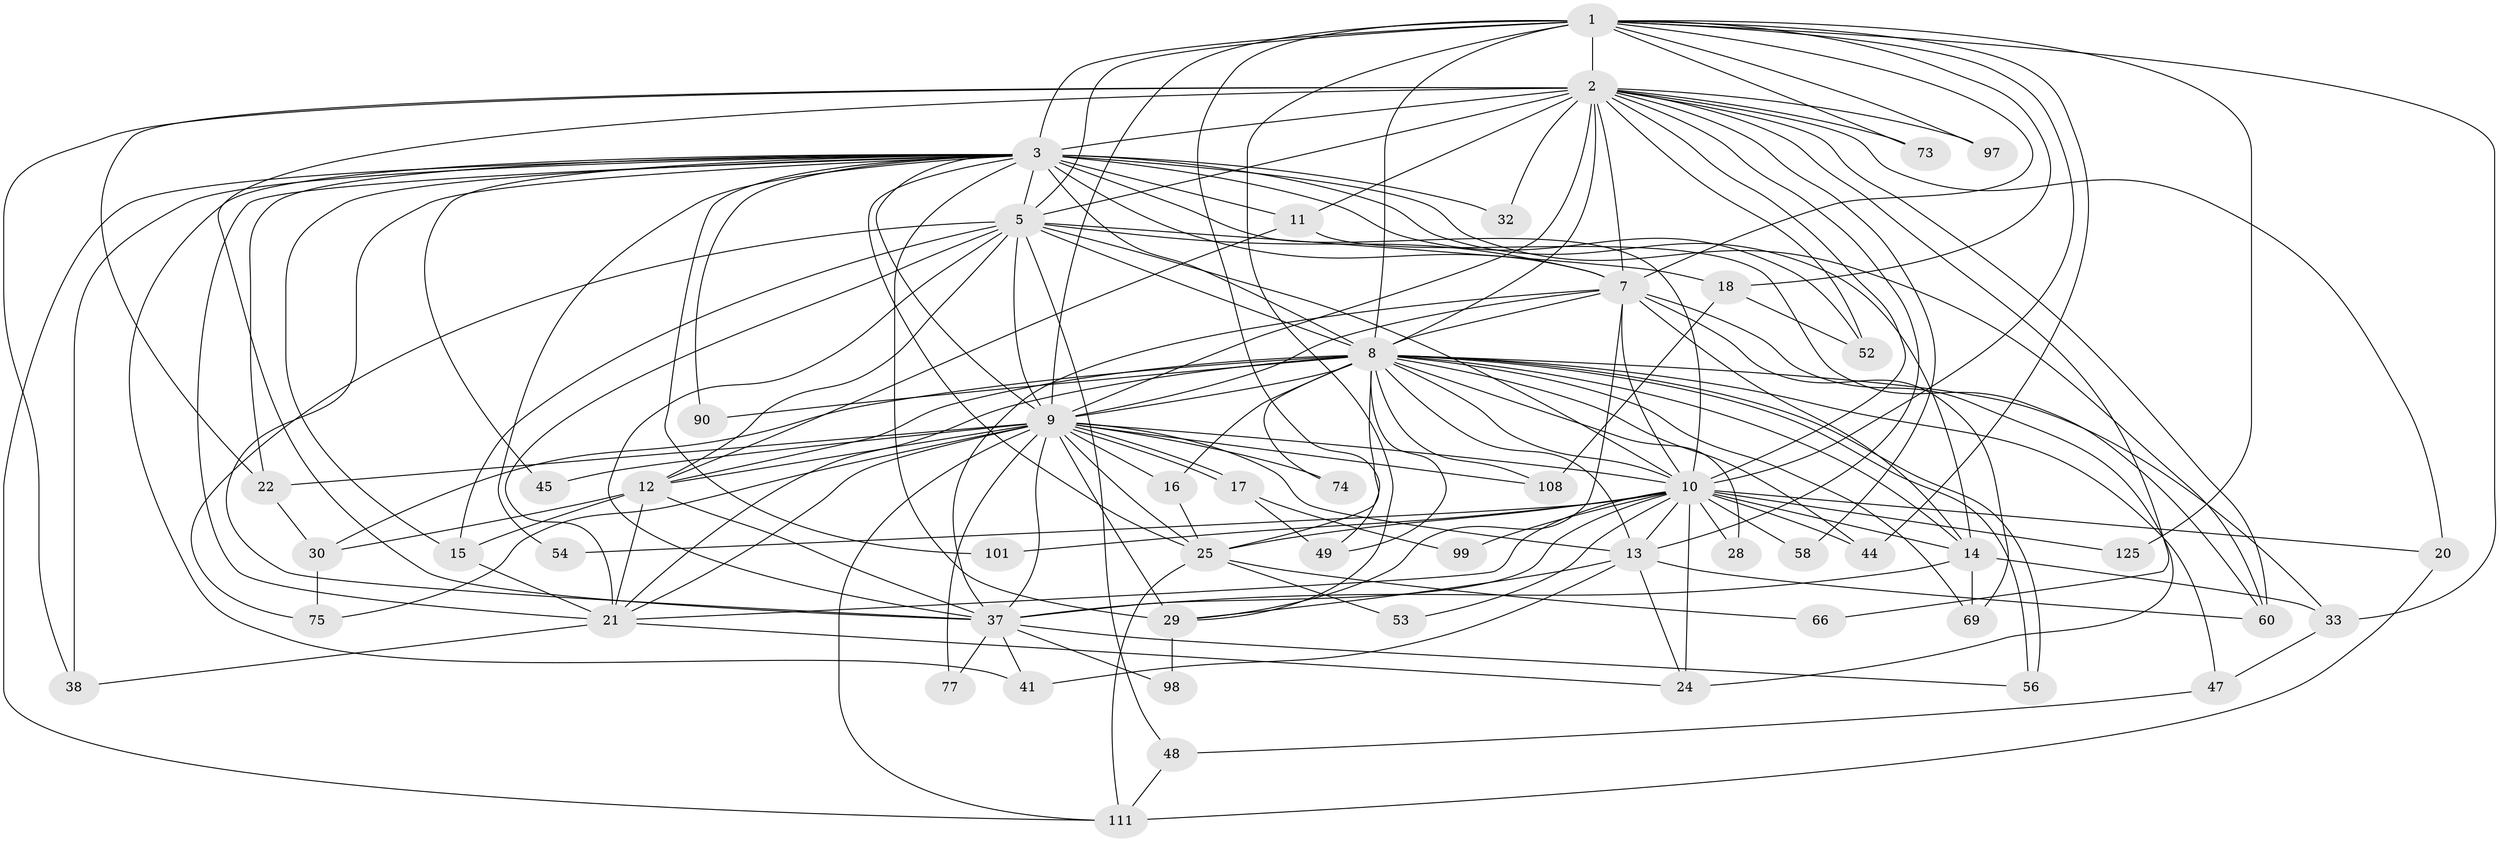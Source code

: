 // original degree distribution, {21: 0.014598540145985401, 15: 0.0072992700729927005, 20: 0.0072992700729927005, 17: 0.014598540145985401, 23: 0.0072992700729927005, 37: 0.0072992700729927005, 29: 0.0072992700729927005, 25: 0.0072992700729927005, 5: 0.043795620437956206, 6: 0.029197080291970802, 4: 0.0948905109489051, 3: 0.22627737226277372, 2: 0.5036496350364964, 12: 0.0072992700729927005, 7: 0.0072992700729927005, 8: 0.0072992700729927005, 9: 0.0072992700729927005}
// Generated by graph-tools (version 1.1) at 2025/17/03/04/25 18:17:19]
// undirected, 54 vertices, 163 edges
graph export_dot {
graph [start="1"]
  node [color=gray90,style=filled];
  1;
  2 [super="+96+6+50+46+36"];
  3 [super="+121+4"];
  5 [super="+117"];
  7 [super="+27+40+70"];
  8 [super="+72+64"];
  9;
  10;
  11;
  12 [super="+91+78"];
  13 [super="+102+34"];
  14 [super="+114+19+26"];
  15;
  16 [super="+87"];
  17;
  18 [super="+93"];
  20;
  21 [super="+116+113+128+81+94+84"];
  22 [super="+103+124"];
  24 [super="+57"];
  25 [super="+100"];
  28;
  29 [super="+65+35"];
  30;
  32 [super="+67"];
  33 [super="+61"];
  37 [super="+43+83+133+55+76+89"];
  38;
  41;
  44 [super="+120"];
  45;
  47;
  48;
  49 [super="+134"];
  52 [super="+86"];
  53;
  54;
  56 [super="+95"];
  58;
  60 [super="+118"];
  66;
  69 [super="+80"];
  73;
  74;
  75 [super="+132"];
  77;
  90;
  97;
  98;
  99;
  101;
  108 [super="+115"];
  111 [super="+123+135"];
  125;
  1 -- 2 [weight=2];
  1 -- 3 [weight=4];
  1 -- 5;
  1 -- 7 [weight=2];
  1 -- 8;
  1 -- 9;
  1 -- 10;
  1 -- 18 [weight=2];
  1 -- 33;
  1 -- 73;
  1 -- 97;
  1 -- 125;
  1 -- 44;
  1 -- 29;
  1 -- 49;
  2 -- 3 [weight=6];
  2 -- 5 [weight=2];
  2 -- 7 [weight=3];
  2 -- 8 [weight=6];
  2 -- 9 [weight=2];
  2 -- 10 [weight=2];
  2 -- 32;
  2 -- 66;
  2 -- 11;
  2 -- 73;
  2 -- 20;
  2 -- 22 [weight=2];
  2 -- 97;
  2 -- 60 [weight=2];
  2 -- 52;
  2 -- 58;
  2 -- 13;
  2 -- 37 [weight=2];
  2 -- 38;
  3 -- 5 [weight=2];
  3 -- 7 [weight=3];
  3 -- 8 [weight=5];
  3 -- 9 [weight=3];
  3 -- 10 [weight=2];
  3 -- 15;
  3 -- 29;
  3 -- 32 [weight=3];
  3 -- 54;
  3 -- 37 [weight=3];
  3 -- 21 [weight=4];
  3 -- 14 [weight=2];
  3 -- 11 [weight=2];
  3 -- 22;
  3 -- 25;
  3 -- 90;
  3 -- 38;
  3 -- 101;
  3 -- 41;
  3 -- 45;
  3 -- 111;
  3 -- 52;
  3 -- 60;
  5 -- 7;
  5 -- 8 [weight=2];
  5 -- 9;
  5 -- 10;
  5 -- 15;
  5 -- 18;
  5 -- 21;
  5 -- 37;
  5 -- 48;
  5 -- 75;
  5 -- 12;
  7 -- 8;
  7 -- 9 [weight=2];
  7 -- 10;
  7 -- 29;
  7 -- 69;
  7 -- 14;
  7 -- 24;
  7 -- 37;
  8 -- 9;
  8 -- 10;
  8 -- 12 [weight=2];
  8 -- 13;
  8 -- 14;
  8 -- 16;
  8 -- 21 [weight=2];
  8 -- 28;
  8 -- 30;
  8 -- 33;
  8 -- 44;
  8 -- 47;
  8 -- 49;
  8 -- 56;
  8 -- 56;
  8 -- 69;
  8 -- 74;
  8 -- 90;
  8 -- 108;
  8 -- 25;
  9 -- 10;
  9 -- 16;
  9 -- 17;
  9 -- 17;
  9 -- 22;
  9 -- 25;
  9 -- 45;
  9 -- 74;
  9 -- 75;
  9 -- 77;
  9 -- 108;
  9 -- 111;
  9 -- 21;
  9 -- 13 [weight=2];
  9 -- 12;
  9 -- 37;
  9 -- 29 [weight=2];
  10 -- 13;
  10 -- 14;
  10 -- 20;
  10 -- 24 [weight=2];
  10 -- 25;
  10 -- 28;
  10 -- 37;
  10 -- 44;
  10 -- 53;
  10 -- 54;
  10 -- 58;
  10 -- 99;
  10 -- 101;
  10 -- 125;
  10 -- 21;
  11 -- 12;
  11 -- 60;
  12 -- 37;
  12 -- 21;
  12 -- 30;
  12 -- 15;
  13 -- 24;
  13 -- 60;
  13 -- 41 [weight=2];
  13 -- 29;
  14 -- 37;
  14 -- 33;
  14 -- 69;
  15 -- 21;
  16 -- 25;
  17 -- 49;
  17 -- 99;
  18 -- 52;
  18 -- 108;
  20 -- 111;
  21 -- 24;
  21 -- 38;
  22 -- 30;
  25 -- 53;
  25 -- 66;
  25 -- 111;
  29 -- 98;
  30 -- 75;
  33 -- 47;
  37 -- 98;
  37 -- 41;
  37 -- 56;
  37 -- 77;
  47 -- 48;
  48 -- 111;
}

